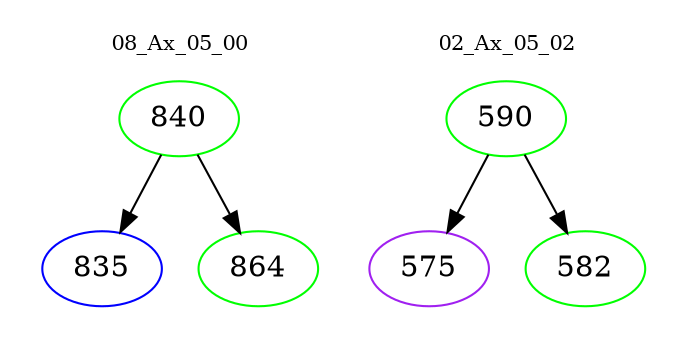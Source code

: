 digraph{
subgraph cluster_0 {
color = white
label = "08_Ax_05_00";
fontsize=10;
T0_840 [label="840", color="green"]
T0_840 -> T0_835 [color="black"]
T0_835 [label="835", color="blue"]
T0_840 -> T0_864 [color="black"]
T0_864 [label="864", color="green"]
}
subgraph cluster_1 {
color = white
label = "02_Ax_05_02";
fontsize=10;
T1_590 [label="590", color="green"]
T1_590 -> T1_575 [color="black"]
T1_575 [label="575", color="purple"]
T1_590 -> T1_582 [color="black"]
T1_582 [label="582", color="green"]
}
}
